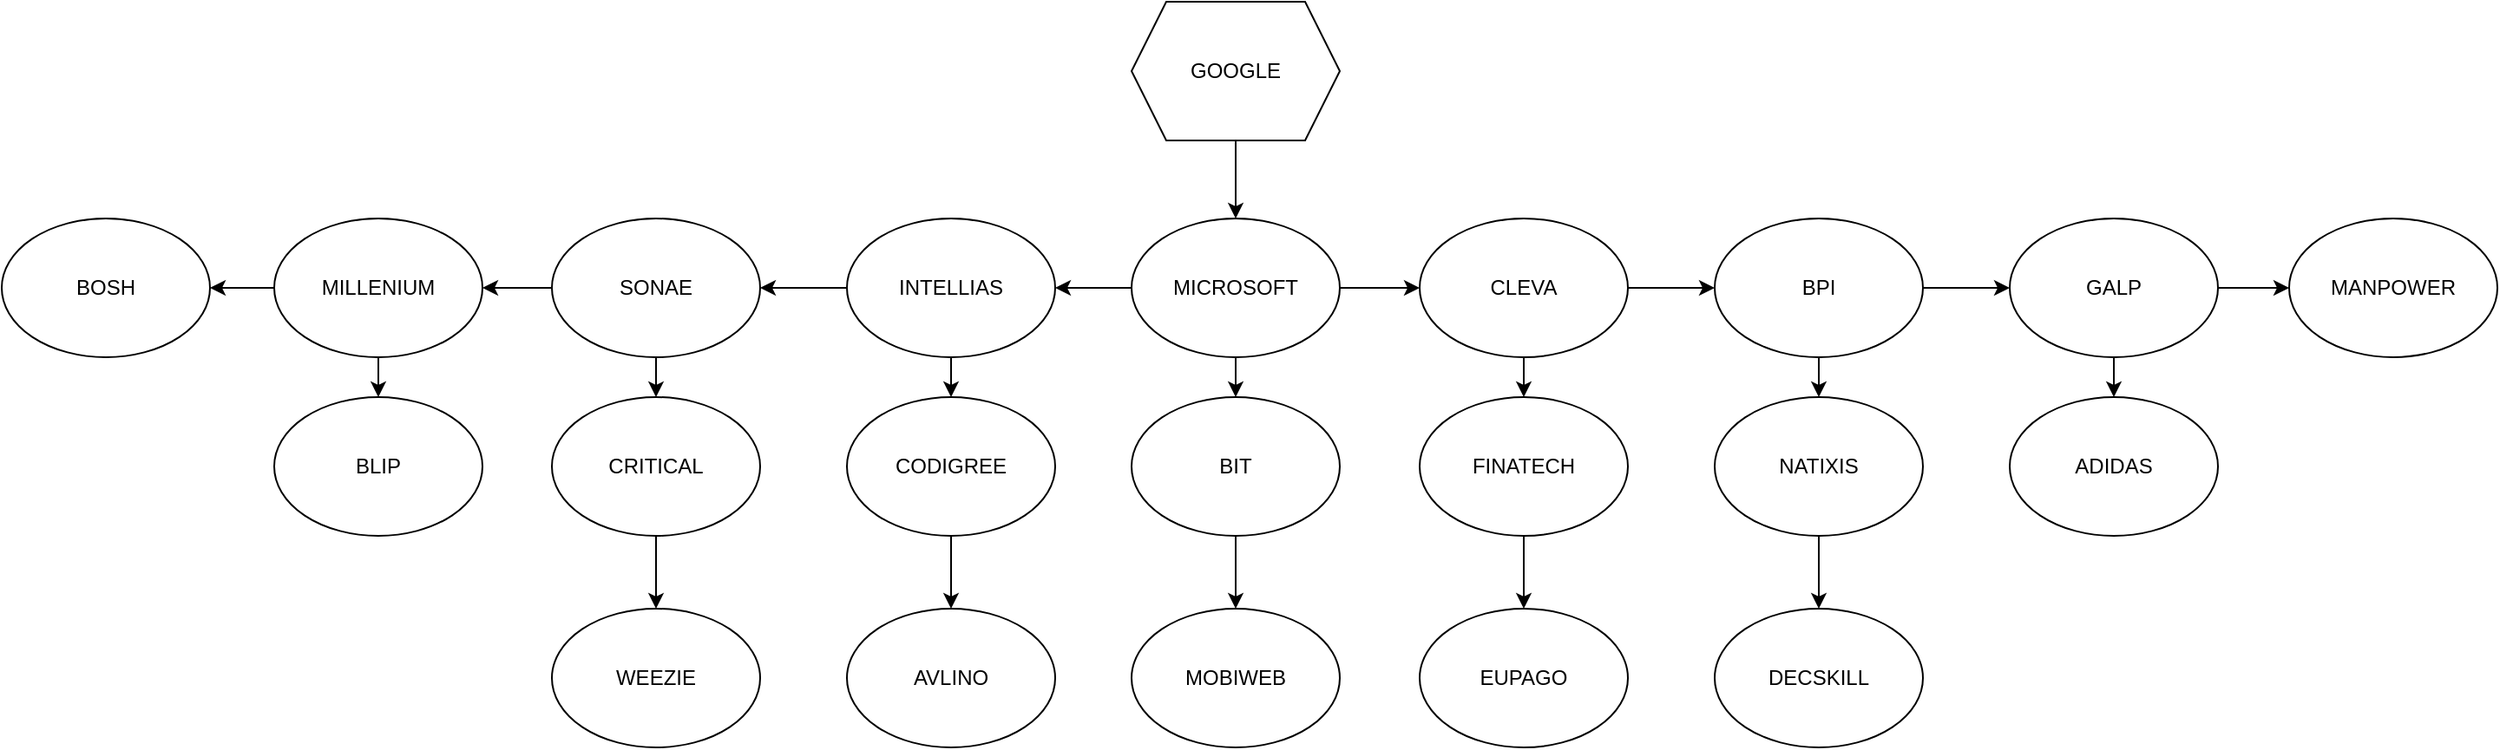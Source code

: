 <mxfile version="22.1.16" type="device">
  <diagram name="Página-1" id="2rE92zy43LrqwUoAJ577">
    <mxGraphModel dx="2501" dy="772" grid="1" gridSize="10" guides="1" tooltips="1" connect="1" arrows="1" fold="1" page="1" pageScale="1" pageWidth="827" pageHeight="1169" math="0" shadow="0">
      <root>
        <mxCell id="0" />
        <mxCell id="1" parent="0" />
        <mxCell id="qFA9ekKdhh3xIrF0n9S3-4" style="edgeStyle=orthogonalEdgeStyle;rounded=0;orthogonalLoop=1;jettySize=auto;html=1;exitX=0.5;exitY=1;exitDx=0;exitDy=0;" edge="1" parent="1">
          <mxGeometry relative="1" as="geometry">
            <mxPoint x="514" y="145" as="targetPoint" />
            <mxPoint x="514" y="95" as="sourcePoint" />
          </mxGeometry>
        </mxCell>
        <mxCell id="qFA9ekKdhh3xIrF0n9S3-8" style="edgeStyle=orthogonalEdgeStyle;rounded=0;orthogonalLoop=1;jettySize=auto;html=1;" edge="1" parent="1" source="qFA9ekKdhh3xIrF0n9S3-5" target="qFA9ekKdhh3xIrF0n9S3-9">
          <mxGeometry relative="1" as="geometry">
            <mxPoint x="350" y="185" as="targetPoint" />
          </mxGeometry>
        </mxCell>
        <mxCell id="qFA9ekKdhh3xIrF0n9S3-14" style="edgeStyle=orthogonalEdgeStyle;rounded=0;orthogonalLoop=1;jettySize=auto;html=1;exitX=1;exitY=0.5;exitDx=0;exitDy=0;" edge="1" parent="1" source="qFA9ekKdhh3xIrF0n9S3-5" target="qFA9ekKdhh3xIrF0n9S3-15">
          <mxGeometry relative="1" as="geometry">
            <mxPoint x="630" y="185" as="targetPoint" />
          </mxGeometry>
        </mxCell>
        <mxCell id="qFA9ekKdhh3xIrF0n9S3-46" style="edgeStyle=orthogonalEdgeStyle;rounded=0;orthogonalLoop=1;jettySize=auto;html=1;exitX=0.5;exitY=1;exitDx=0;exitDy=0;entryX=0.5;entryY=0;entryDx=0;entryDy=0;" edge="1" parent="1" source="qFA9ekKdhh3xIrF0n9S3-5" target="qFA9ekKdhh3xIrF0n9S3-34">
          <mxGeometry relative="1" as="geometry" />
        </mxCell>
        <mxCell id="qFA9ekKdhh3xIrF0n9S3-5" value="MICROSOFT" style="ellipse;whiteSpace=wrap;html=1;" vertex="1" parent="1">
          <mxGeometry x="454" y="145" width="120" height="80" as="geometry" />
        </mxCell>
        <mxCell id="qFA9ekKdhh3xIrF0n9S3-7" value="&lt;br&gt;" style="text;html=1;align=center;verticalAlign=middle;resizable=0;points=[];autosize=1;strokeColor=none;fillColor=none;" vertex="1" parent="1">
          <mxGeometry x="520" y="248" width="20" height="30" as="geometry" />
        </mxCell>
        <mxCell id="qFA9ekKdhh3xIrF0n9S3-19" style="edgeStyle=orthogonalEdgeStyle;rounded=0;orthogonalLoop=1;jettySize=auto;html=1;exitX=0;exitY=0.5;exitDx=0;exitDy=0;" edge="1" parent="1" source="qFA9ekKdhh3xIrF0n9S3-9" target="qFA9ekKdhh3xIrF0n9S3-20">
          <mxGeometry relative="1" as="geometry">
            <mxPoint x="240" y="185" as="targetPoint" />
          </mxGeometry>
        </mxCell>
        <mxCell id="qFA9ekKdhh3xIrF0n9S3-45" style="edgeStyle=orthogonalEdgeStyle;rounded=0;orthogonalLoop=1;jettySize=auto;html=1;exitX=0.5;exitY=1;exitDx=0;exitDy=0;entryX=0.5;entryY=0;entryDx=0;entryDy=0;" edge="1" parent="1" source="qFA9ekKdhh3xIrF0n9S3-9" target="qFA9ekKdhh3xIrF0n9S3-33">
          <mxGeometry relative="1" as="geometry" />
        </mxCell>
        <mxCell id="qFA9ekKdhh3xIrF0n9S3-9" value="INTELLIAS" style="ellipse;whiteSpace=wrap;html=1;" vertex="1" parent="1">
          <mxGeometry x="290" y="145" width="120" height="80" as="geometry" />
        </mxCell>
        <mxCell id="qFA9ekKdhh3xIrF0n9S3-17" style="edgeStyle=orthogonalEdgeStyle;rounded=0;orthogonalLoop=1;jettySize=auto;html=1;exitX=1;exitY=0.5;exitDx=0;exitDy=0;" edge="1" parent="1" source="qFA9ekKdhh3xIrF0n9S3-15" target="qFA9ekKdhh3xIrF0n9S3-18">
          <mxGeometry relative="1" as="geometry">
            <mxPoint x="780" y="185" as="targetPoint" />
          </mxGeometry>
        </mxCell>
        <mxCell id="qFA9ekKdhh3xIrF0n9S3-47" style="edgeStyle=orthogonalEdgeStyle;rounded=0;orthogonalLoop=1;jettySize=auto;html=1;exitX=0.5;exitY=1;exitDx=0;exitDy=0;entryX=0.5;entryY=0;entryDx=0;entryDy=0;" edge="1" parent="1" source="qFA9ekKdhh3xIrF0n9S3-15" target="qFA9ekKdhh3xIrF0n9S3-35">
          <mxGeometry relative="1" as="geometry" />
        </mxCell>
        <mxCell id="qFA9ekKdhh3xIrF0n9S3-15" value="CLEVA" style="ellipse;whiteSpace=wrap;html=1;" vertex="1" parent="1">
          <mxGeometry x="620" y="145" width="120" height="80" as="geometry" />
        </mxCell>
        <mxCell id="qFA9ekKdhh3xIrF0n9S3-21" style="edgeStyle=orthogonalEdgeStyle;rounded=0;orthogonalLoop=1;jettySize=auto;html=1;exitX=1;exitY=0.5;exitDx=0;exitDy=0;entryX=0;entryY=0.5;entryDx=0;entryDy=0;" edge="1" parent="1" source="qFA9ekKdhh3xIrF0n9S3-18" target="qFA9ekKdhh3xIrF0n9S3-24">
          <mxGeometry relative="1" as="geometry">
            <mxPoint x="940" y="185" as="targetPoint" />
          </mxGeometry>
        </mxCell>
        <mxCell id="qFA9ekKdhh3xIrF0n9S3-48" style="edgeStyle=orthogonalEdgeStyle;rounded=0;orthogonalLoop=1;jettySize=auto;html=1;exitX=0.5;exitY=1;exitDx=0;exitDy=0;entryX=0.5;entryY=0;entryDx=0;entryDy=0;" edge="1" parent="1" source="qFA9ekKdhh3xIrF0n9S3-18" target="qFA9ekKdhh3xIrF0n9S3-36">
          <mxGeometry relative="1" as="geometry" />
        </mxCell>
        <mxCell id="qFA9ekKdhh3xIrF0n9S3-18" value="BPI" style="ellipse;whiteSpace=wrap;html=1;" vertex="1" parent="1">
          <mxGeometry x="790" y="145" width="120" height="80" as="geometry" />
        </mxCell>
        <mxCell id="qFA9ekKdhh3xIrF0n9S3-22" style="edgeStyle=orthogonalEdgeStyle;rounded=0;orthogonalLoop=1;jettySize=auto;html=1;exitX=0;exitY=0.5;exitDx=0;exitDy=0;" edge="1" parent="1" source="qFA9ekKdhh3xIrF0n9S3-20" target="qFA9ekKdhh3xIrF0n9S3-23">
          <mxGeometry relative="1" as="geometry">
            <mxPoint x="90" y="185" as="targetPoint" />
          </mxGeometry>
        </mxCell>
        <mxCell id="qFA9ekKdhh3xIrF0n9S3-44" style="edgeStyle=orthogonalEdgeStyle;rounded=0;orthogonalLoop=1;jettySize=auto;html=1;exitX=0.5;exitY=1;exitDx=0;exitDy=0;entryX=0.5;entryY=0;entryDx=0;entryDy=0;" edge="1" parent="1" source="qFA9ekKdhh3xIrF0n9S3-20" target="qFA9ekKdhh3xIrF0n9S3-32">
          <mxGeometry relative="1" as="geometry" />
        </mxCell>
        <mxCell id="qFA9ekKdhh3xIrF0n9S3-20" value="SONAE" style="ellipse;whiteSpace=wrap;html=1;" vertex="1" parent="1">
          <mxGeometry x="120" y="145" width="120" height="80" as="geometry" />
        </mxCell>
        <mxCell id="qFA9ekKdhh3xIrF0n9S3-28" style="edgeStyle=orthogonalEdgeStyle;rounded=0;orthogonalLoop=1;jettySize=auto;html=1;entryX=1;entryY=0.5;entryDx=0;entryDy=0;" edge="1" parent="1" source="qFA9ekKdhh3xIrF0n9S3-23" target="qFA9ekKdhh3xIrF0n9S3-26">
          <mxGeometry relative="1" as="geometry" />
        </mxCell>
        <mxCell id="qFA9ekKdhh3xIrF0n9S3-43" style="edgeStyle=orthogonalEdgeStyle;rounded=0;orthogonalLoop=1;jettySize=auto;html=1;exitX=0.5;exitY=1;exitDx=0;exitDy=0;entryX=0.5;entryY=0;entryDx=0;entryDy=0;" edge="1" parent="1" source="qFA9ekKdhh3xIrF0n9S3-23" target="qFA9ekKdhh3xIrF0n9S3-31">
          <mxGeometry relative="1" as="geometry" />
        </mxCell>
        <mxCell id="qFA9ekKdhh3xIrF0n9S3-23" value="MILLENIUM" style="ellipse;whiteSpace=wrap;html=1;" vertex="1" parent="1">
          <mxGeometry x="-40" y="145" width="120" height="80" as="geometry" />
        </mxCell>
        <mxCell id="qFA9ekKdhh3xIrF0n9S3-30" style="edgeStyle=orthogonalEdgeStyle;rounded=0;orthogonalLoop=1;jettySize=auto;html=1;exitX=1;exitY=0.5;exitDx=0;exitDy=0;" edge="1" parent="1" source="qFA9ekKdhh3xIrF0n9S3-24" target="qFA9ekKdhh3xIrF0n9S3-29">
          <mxGeometry relative="1" as="geometry" />
        </mxCell>
        <mxCell id="qFA9ekKdhh3xIrF0n9S3-49" style="edgeStyle=orthogonalEdgeStyle;rounded=0;orthogonalLoop=1;jettySize=auto;html=1;exitX=0.5;exitY=1;exitDx=0;exitDy=0;" edge="1" parent="1" source="qFA9ekKdhh3xIrF0n9S3-24" target="qFA9ekKdhh3xIrF0n9S3-37">
          <mxGeometry relative="1" as="geometry" />
        </mxCell>
        <mxCell id="qFA9ekKdhh3xIrF0n9S3-24" value="GALP" style="ellipse;whiteSpace=wrap;html=1;" vertex="1" parent="1">
          <mxGeometry x="960" y="145" width="120" height="80" as="geometry" />
        </mxCell>
        <mxCell id="qFA9ekKdhh3xIrF0n9S3-26" value="BOSH" style="ellipse;whiteSpace=wrap;html=1;" vertex="1" parent="1">
          <mxGeometry x="-197" y="145" width="120" height="80" as="geometry" />
        </mxCell>
        <mxCell id="qFA9ekKdhh3xIrF0n9S3-29" value="MANPOWER" style="ellipse;whiteSpace=wrap;html=1;" vertex="1" parent="1">
          <mxGeometry x="1121" y="145" width="120" height="80" as="geometry" />
        </mxCell>
        <mxCell id="qFA9ekKdhh3xIrF0n9S3-31" value="BLIP" style="ellipse;whiteSpace=wrap;html=1;" vertex="1" parent="1">
          <mxGeometry x="-40" y="248" width="120" height="80" as="geometry" />
        </mxCell>
        <mxCell id="qFA9ekKdhh3xIrF0n9S3-50" style="edgeStyle=orthogonalEdgeStyle;rounded=0;orthogonalLoop=1;jettySize=auto;html=1;exitX=0.5;exitY=1;exitDx=0;exitDy=0;entryX=0.5;entryY=0;entryDx=0;entryDy=0;" edge="1" parent="1" source="qFA9ekKdhh3xIrF0n9S3-32" target="qFA9ekKdhh3xIrF0n9S3-38">
          <mxGeometry relative="1" as="geometry" />
        </mxCell>
        <mxCell id="qFA9ekKdhh3xIrF0n9S3-32" value="CRITICAL" style="ellipse;whiteSpace=wrap;html=1;" vertex="1" parent="1">
          <mxGeometry x="120" y="248" width="120" height="80" as="geometry" />
        </mxCell>
        <mxCell id="qFA9ekKdhh3xIrF0n9S3-52" style="edgeStyle=orthogonalEdgeStyle;rounded=0;orthogonalLoop=1;jettySize=auto;html=1;exitX=0.5;exitY=1;exitDx=0;exitDy=0;entryX=0.5;entryY=0;entryDx=0;entryDy=0;" edge="1" parent="1" source="qFA9ekKdhh3xIrF0n9S3-33" target="qFA9ekKdhh3xIrF0n9S3-39">
          <mxGeometry relative="1" as="geometry" />
        </mxCell>
        <mxCell id="qFA9ekKdhh3xIrF0n9S3-33" value="CODIGREE" style="ellipse;whiteSpace=wrap;html=1;" vertex="1" parent="1">
          <mxGeometry x="290" y="248" width="120" height="80" as="geometry" />
        </mxCell>
        <mxCell id="qFA9ekKdhh3xIrF0n9S3-53" style="edgeStyle=orthogonalEdgeStyle;rounded=0;orthogonalLoop=1;jettySize=auto;html=1;exitX=0.5;exitY=1;exitDx=0;exitDy=0;entryX=0.5;entryY=0;entryDx=0;entryDy=0;" edge="1" parent="1" source="qFA9ekKdhh3xIrF0n9S3-34" target="qFA9ekKdhh3xIrF0n9S3-40">
          <mxGeometry relative="1" as="geometry" />
        </mxCell>
        <mxCell id="qFA9ekKdhh3xIrF0n9S3-34" value="BIT" style="ellipse;whiteSpace=wrap;html=1;" vertex="1" parent="1">
          <mxGeometry x="454" y="248" width="120" height="80" as="geometry" />
        </mxCell>
        <mxCell id="qFA9ekKdhh3xIrF0n9S3-54" style="edgeStyle=orthogonalEdgeStyle;rounded=0;orthogonalLoop=1;jettySize=auto;html=1;exitX=0.5;exitY=1;exitDx=0;exitDy=0;" edge="1" parent="1" source="qFA9ekKdhh3xIrF0n9S3-35" target="qFA9ekKdhh3xIrF0n9S3-41">
          <mxGeometry relative="1" as="geometry" />
        </mxCell>
        <mxCell id="qFA9ekKdhh3xIrF0n9S3-35" value="FINATECH" style="ellipse;whiteSpace=wrap;html=1;" vertex="1" parent="1">
          <mxGeometry x="620" y="248" width="120" height="80" as="geometry" />
        </mxCell>
        <mxCell id="qFA9ekKdhh3xIrF0n9S3-55" style="edgeStyle=orthogonalEdgeStyle;rounded=0;orthogonalLoop=1;jettySize=auto;html=1;exitX=0.5;exitY=1;exitDx=0;exitDy=0;entryX=0.5;entryY=0;entryDx=0;entryDy=0;" edge="1" parent="1" source="qFA9ekKdhh3xIrF0n9S3-36" target="qFA9ekKdhh3xIrF0n9S3-42">
          <mxGeometry relative="1" as="geometry" />
        </mxCell>
        <mxCell id="qFA9ekKdhh3xIrF0n9S3-36" value="NATIXIS" style="ellipse;whiteSpace=wrap;html=1;" vertex="1" parent="1">
          <mxGeometry x="790" y="248" width="120" height="80" as="geometry" />
        </mxCell>
        <mxCell id="qFA9ekKdhh3xIrF0n9S3-37" value="ADIDAS" style="ellipse;whiteSpace=wrap;html=1;" vertex="1" parent="1">
          <mxGeometry x="960" y="248" width="120" height="80" as="geometry" />
        </mxCell>
        <mxCell id="qFA9ekKdhh3xIrF0n9S3-38" value="WEEZIE" style="ellipse;whiteSpace=wrap;html=1;" vertex="1" parent="1">
          <mxGeometry x="120" y="370" width="120" height="80" as="geometry" />
        </mxCell>
        <mxCell id="qFA9ekKdhh3xIrF0n9S3-39" value="AVLINO" style="ellipse;whiteSpace=wrap;html=1;" vertex="1" parent="1">
          <mxGeometry x="290" y="370" width="120" height="80" as="geometry" />
        </mxCell>
        <mxCell id="qFA9ekKdhh3xIrF0n9S3-40" value="MOBIWEB" style="ellipse;whiteSpace=wrap;html=1;" vertex="1" parent="1">
          <mxGeometry x="454" y="370" width="120" height="80" as="geometry" />
        </mxCell>
        <mxCell id="qFA9ekKdhh3xIrF0n9S3-41" value="EUPAGO" style="ellipse;whiteSpace=wrap;html=1;" vertex="1" parent="1">
          <mxGeometry x="620" y="370" width="120" height="80" as="geometry" />
        </mxCell>
        <mxCell id="qFA9ekKdhh3xIrF0n9S3-42" value="DECSKILL" style="ellipse;whiteSpace=wrap;html=1;" vertex="1" parent="1">
          <mxGeometry x="790" y="370" width="120" height="80" as="geometry" />
        </mxCell>
        <mxCell id="qFA9ekKdhh3xIrF0n9S3-56" value="GOOGLE" style="shape=hexagon;perimeter=hexagonPerimeter2;whiteSpace=wrap;html=1;fixedSize=1;" vertex="1" parent="1">
          <mxGeometry x="454" y="20" width="120" height="80" as="geometry" />
        </mxCell>
      </root>
    </mxGraphModel>
  </diagram>
</mxfile>
